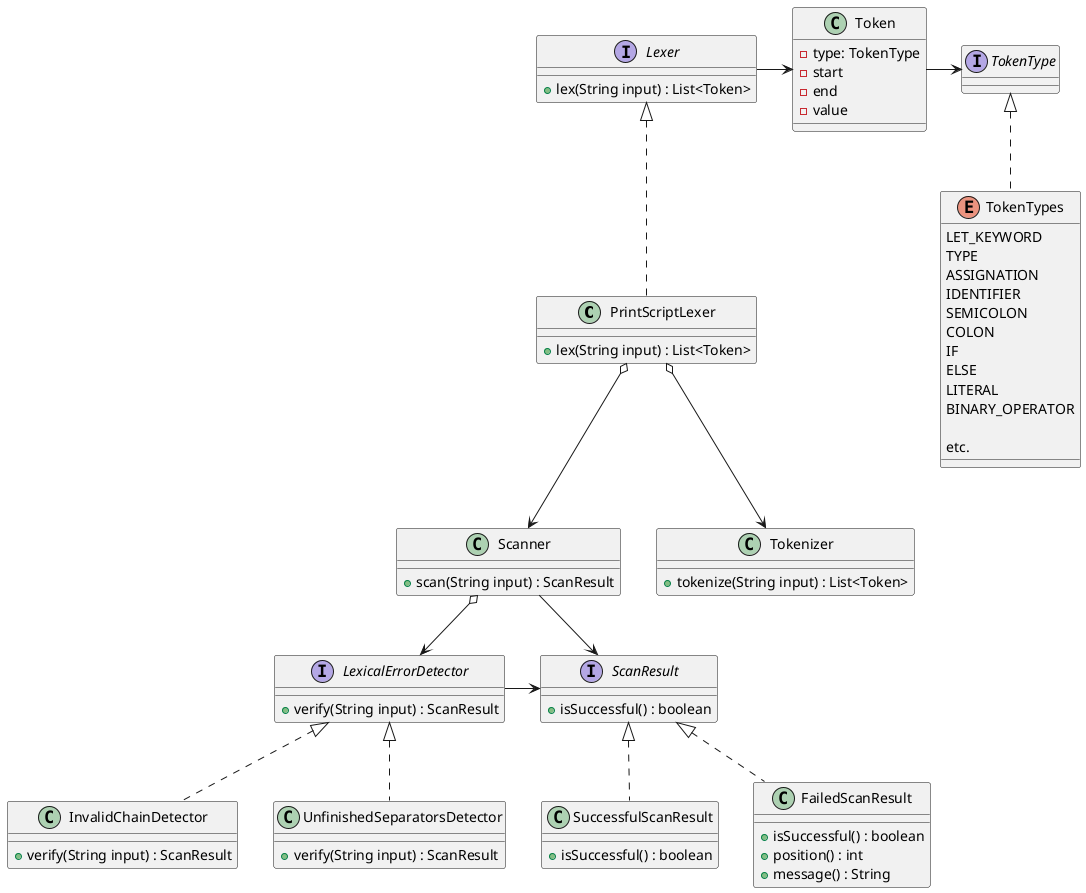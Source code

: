 @startuml

class PrintScriptLexer implements Lexer {
    + lex(String input) : List<Token>
}

interface Lexer {
    + lex(String input) : List<Token>
}

class Token {
- type: TokenType
- start
- end
- value
}
interface TokenType {
}
enum TokenTypes implements TokenType {
LET_KEYWORD
TYPE
ASSIGNATION
IDENTIFIER
SEMICOLON
COLON
IF
ELSE
LITERAL
BINARY_OPERATOR

etc.
}

class Scanner {
    + scan(String input) : ScanResult
}

interface LexicalErrorDetector {
    + verify(String input) : ScanResult
}

class InvalidChainDetector implements LexicalErrorDetector {
    + verify(String input) : ScanResult
}

class UnfinishedSeparatorsDetector implements LexicalErrorDetector {
    + verify(String input) : ScanResult
}

class Tokenizer {
    + tokenize(String input) : List<Token>
}

interface ScanResult {
    + isSuccessful() : boolean
}

class SuccessfulScanResult implements ScanResult {
    + isSuccessful() : boolean
}

class FailedScanResult implements ScanResult {
    + isSuccessful() : boolean
    + position() : int
    + message() : String
}

Scanner --> ScanResult

PrintScriptLexer o--> Scanner
PrintScriptLexer o--> Tokenizer
Scanner o--> LexicalErrorDetector
LexicalErrorDetector -> ScanResult

Lexer -> Token

Token -> TokenType

@enduml